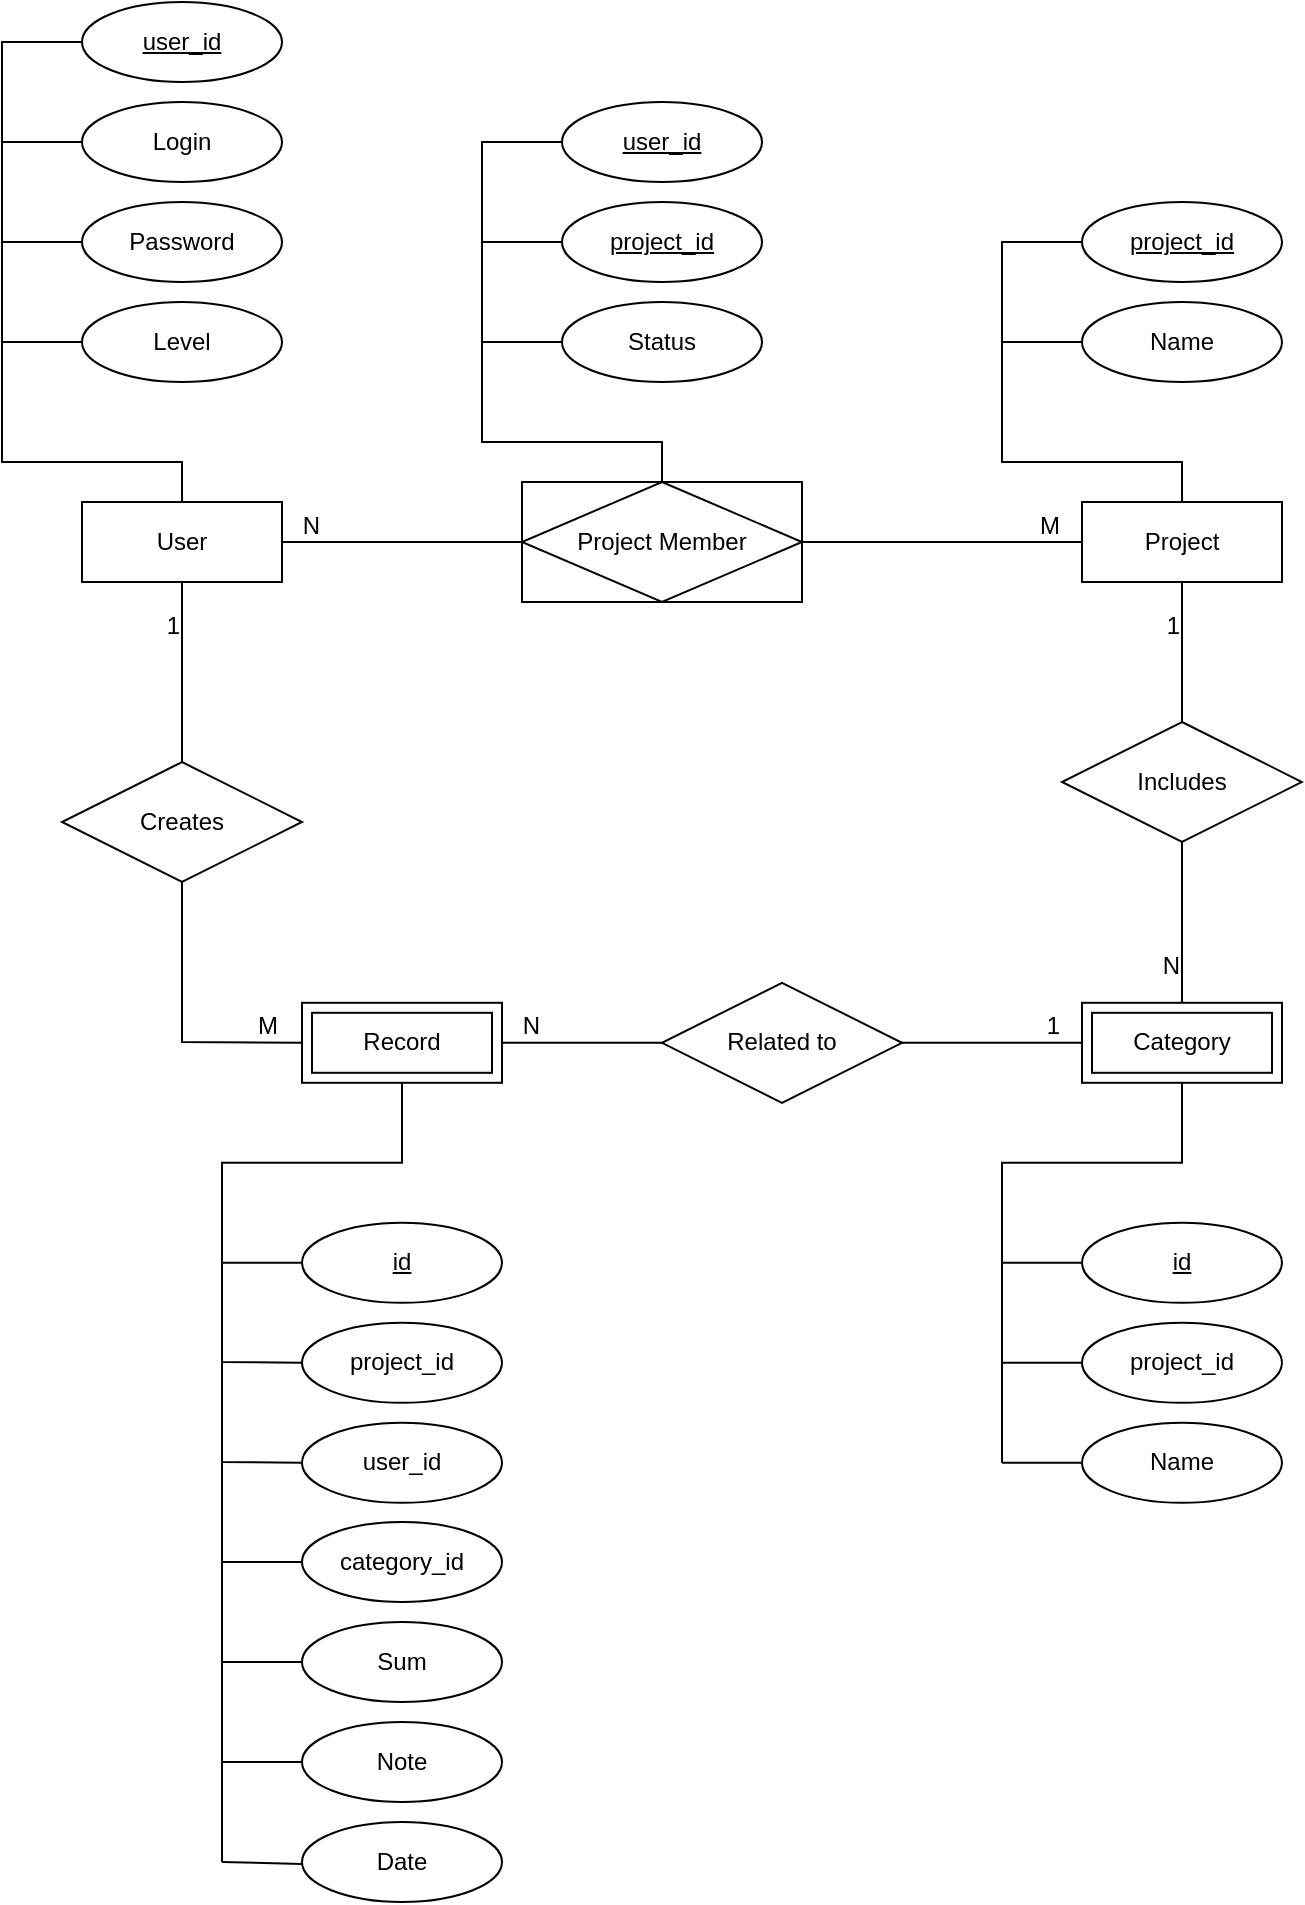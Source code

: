 <mxfile version="24.5.5" type="device">
  <diagram id="R2lEEEUBdFMjLlhIrx00" name="Page-1">
    <mxGraphModel dx="984" dy="1685" grid="1" gridSize="10" guides="1" tooltips="1" connect="1" arrows="1" fold="1" page="1" pageScale="1" pageWidth="850" pageHeight="1100" math="0" shadow="0" extFonts="Permanent Marker^https://fonts.googleapis.com/css?family=Permanent+Marker">
      <root>
        <mxCell id="0" />
        <mxCell id="1" parent="0" />
        <mxCell id="f0kvpbH76hxMQlUbmfYy-1" value="User" style="whiteSpace=wrap;html=1;align=center;" parent="1" vertex="1">
          <mxGeometry x="80" y="220" width="100" height="40" as="geometry" />
        </mxCell>
        <mxCell id="f0kvpbH76hxMQlUbmfYy-2" value="user_id" style="ellipse;whiteSpace=wrap;html=1;align=center;fontStyle=4;" parent="1" vertex="1">
          <mxGeometry x="80" y="-30" width="100" height="40" as="geometry" />
        </mxCell>
        <mxCell id="f0kvpbH76hxMQlUbmfYy-3" value="Login" style="ellipse;whiteSpace=wrap;html=1;align=center;" parent="1" vertex="1">
          <mxGeometry x="80" y="20" width="100" height="40" as="geometry" />
        </mxCell>
        <mxCell id="f0kvpbH76hxMQlUbmfYy-4" value="Password" style="ellipse;whiteSpace=wrap;html=1;align=center;" parent="1" vertex="1">
          <mxGeometry x="80" y="70" width="100" height="40" as="geometry" />
        </mxCell>
        <mxCell id="f0kvpbH76hxMQlUbmfYy-5" value="Project" style="whiteSpace=wrap;html=1;align=center;" parent="1" vertex="1">
          <mxGeometry x="580" y="220" width="100" height="40" as="geometry" />
        </mxCell>
        <mxCell id="f0kvpbH76hxMQlUbmfYy-6" value="project_id" style="ellipse;whiteSpace=wrap;html=1;align=center;fontStyle=4;" parent="1" vertex="1">
          <mxGeometry x="580" y="70" width="100" height="40" as="geometry" />
        </mxCell>
        <mxCell id="f0kvpbH76hxMQlUbmfYy-7" value="Name" style="ellipse;whiteSpace=wrap;html=1;align=center;" parent="1" vertex="1">
          <mxGeometry x="580" y="120" width="100" height="40" as="geometry" />
        </mxCell>
        <mxCell id="f0kvpbH76hxMQlUbmfYy-10" value="id" style="ellipse;whiteSpace=wrap;html=1;align=center;fontStyle=4;" parent="1" vertex="1">
          <mxGeometry x="580" y="580.4" width="100" height="40" as="geometry" />
        </mxCell>
        <mxCell id="f0kvpbH76hxMQlUbmfYy-12" value="Category" style="shape=ext;margin=3;double=1;whiteSpace=wrap;html=1;align=center;" parent="1" vertex="1">
          <mxGeometry x="580" y="470.4" width="100" height="40" as="geometry" />
        </mxCell>
        <mxCell id="f0kvpbH76hxMQlUbmfYy-14" value="Name" style="ellipse;whiteSpace=wrap;html=1;align=center;" parent="1" vertex="1">
          <mxGeometry x="580" y="680.4" width="100" height="40" as="geometry" />
        </mxCell>
        <mxCell id="f0kvpbH76hxMQlUbmfYy-15" value="Record" style="shape=ext;margin=3;double=1;whiteSpace=wrap;html=1;align=center;" parent="1" vertex="1">
          <mxGeometry x="190" y="470.4" width="100" height="40" as="geometry" />
        </mxCell>
        <mxCell id="f0kvpbH76hxMQlUbmfYy-19" value="Date" style="ellipse;whiteSpace=wrap;html=1;align=center;" parent="1" vertex="1">
          <mxGeometry x="190" y="880" width="100" height="40" as="geometry" />
        </mxCell>
        <mxCell id="f0kvpbH76hxMQlUbmfYy-20" value="id" style="ellipse;whiteSpace=wrap;html=1;align=center;fontStyle=4;" parent="1" vertex="1">
          <mxGeometry x="190" y="580.4" width="100" height="40" as="geometry" />
        </mxCell>
        <mxCell id="f0kvpbH76hxMQlUbmfYy-21" value="Note" style="ellipse;whiteSpace=wrap;html=1;align=center;" parent="1" vertex="1">
          <mxGeometry x="190" y="830" width="100" height="40" as="geometry" />
        </mxCell>
        <mxCell id="f0kvpbH76hxMQlUbmfYy-25" value="project_id" style="ellipse;whiteSpace=wrap;html=1;align=center;" parent="1" vertex="1">
          <mxGeometry x="190" y="630.4" width="100" height="40" as="geometry" />
        </mxCell>
        <mxCell id="f0kvpbH76hxMQlUbmfYy-27" value="category_id" style="ellipse;whiteSpace=wrap;html=1;align=center;" parent="1" vertex="1">
          <mxGeometry x="190" y="730" width="100" height="40" as="geometry" />
        </mxCell>
        <mxCell id="f0kvpbH76hxMQlUbmfYy-28" value="project_id" style="ellipse;whiteSpace=wrap;html=1;align=center;" parent="1" vertex="1">
          <mxGeometry x="580" y="630.4" width="100" height="40" as="geometry" />
        </mxCell>
        <mxCell id="f0kvpbH76hxMQlUbmfYy-29" value="Sum" style="ellipse;whiteSpace=wrap;html=1;align=center;" parent="1" vertex="1">
          <mxGeometry x="190" y="780" width="100" height="40" as="geometry" />
        </mxCell>
        <mxCell id="f0kvpbH76hxMQlUbmfYy-32" value="" style="endArrow=none;html=1;rounded=0;exitX=0.5;exitY=0;exitDx=0;exitDy=0;entryX=0;entryY=0.5;entryDx=0;entryDy=0;" parent="1" source="f0kvpbH76hxMQlUbmfYy-1" target="cFQnuXUXXruw5M6prXq7-3" edge="1">
          <mxGeometry width="50" height="50" relative="1" as="geometry">
            <mxPoint x="450" y="360" as="sourcePoint" />
            <mxPoint x="140" y="170" as="targetPoint" />
            <Array as="points">
              <mxPoint x="130" y="200" />
              <mxPoint x="40" y="200" />
              <mxPoint x="40" y="140" />
            </Array>
          </mxGeometry>
        </mxCell>
        <mxCell id="f0kvpbH76hxMQlUbmfYy-33" value="" style="endArrow=none;html=1;rounded=0;entryX=0;entryY=0.5;entryDx=0;entryDy=0;" parent="1" target="f0kvpbH76hxMQlUbmfYy-3" edge="1">
          <mxGeometry width="50" height="50" relative="1" as="geometry">
            <mxPoint x="40" y="90" as="sourcePoint" />
            <mxPoint x="500" y="260" as="targetPoint" />
            <Array as="points">
              <mxPoint x="40" y="40" />
            </Array>
          </mxGeometry>
        </mxCell>
        <mxCell id="f0kvpbH76hxMQlUbmfYy-34" value="" style="endArrow=none;html=1;rounded=0;entryX=0;entryY=0.5;entryDx=0;entryDy=0;" parent="1" target="f0kvpbH76hxMQlUbmfYy-2" edge="1">
          <mxGeometry width="50" height="50" relative="1" as="geometry">
            <mxPoint x="40" y="40" as="sourcePoint" />
            <mxPoint x="470" y="260" as="targetPoint" />
            <Array as="points">
              <mxPoint x="40" y="-10" />
            </Array>
          </mxGeometry>
        </mxCell>
        <mxCell id="f0kvpbH76hxMQlUbmfYy-37" value="" style="endArrow=none;html=1;rounded=0;exitX=0;exitY=0.5;exitDx=0;exitDy=0;entryX=0.5;entryY=0;entryDx=0;entryDy=0;" parent="1" source="f0kvpbH76hxMQlUbmfYy-7" target="f0kvpbH76hxMQlUbmfYy-5" edge="1">
          <mxGeometry width="50" height="50" relative="1" as="geometry">
            <mxPoint x="580" y="140" as="sourcePoint" />
            <mxPoint x="590" y="260" as="targetPoint" />
            <Array as="points">
              <mxPoint x="540" y="140" />
              <mxPoint x="540" y="200" />
              <mxPoint x="630" y="200" />
            </Array>
          </mxGeometry>
        </mxCell>
        <mxCell id="f0kvpbH76hxMQlUbmfYy-39" value="" style="endArrow=none;html=1;rounded=0;entryX=0;entryY=0.5;entryDx=0;entryDy=0;" parent="1" target="f0kvpbH76hxMQlUbmfYy-6" edge="1">
          <mxGeometry width="50" height="50" relative="1" as="geometry">
            <mxPoint x="540" y="140" as="sourcePoint" />
            <mxPoint x="590" y="90" as="targetPoint" />
            <Array as="points">
              <mxPoint x="540" y="90" />
            </Array>
          </mxGeometry>
        </mxCell>
        <mxCell id="f0kvpbH76hxMQlUbmfYy-43" value="" style="endArrow=none;html=1;rounded=0;entryX=0;entryY=0.5;entryDx=0;entryDy=0;" parent="1" target="f0kvpbH76hxMQlUbmfYy-28" edge="1">
          <mxGeometry width="50" height="50" relative="1" as="geometry">
            <mxPoint x="540" y="700.4" as="sourcePoint" />
            <mxPoint x="490" y="870.4" as="targetPoint" />
            <Array as="points">
              <mxPoint x="540" y="650.4" />
            </Array>
          </mxGeometry>
        </mxCell>
        <mxCell id="f0kvpbH76hxMQlUbmfYy-44" value="" style="endArrow=none;html=1;rounded=0;entryX=0;entryY=0.5;entryDx=0;entryDy=0;" parent="1" target="f0kvpbH76hxMQlUbmfYy-10" edge="1">
          <mxGeometry width="50" height="50" relative="1" as="geometry">
            <mxPoint x="540" y="650.4" as="sourcePoint" />
            <mxPoint x="580" y="600.4" as="targetPoint" />
            <Array as="points">
              <mxPoint x="540" y="600.4" />
            </Array>
          </mxGeometry>
        </mxCell>
        <mxCell id="f0kvpbH76hxMQlUbmfYy-46" value="Project Member" style="shape=associativeEntity;whiteSpace=wrap;html=1;align=center;" parent="1" vertex="1">
          <mxGeometry x="300" y="210" width="140" height="60" as="geometry" />
        </mxCell>
        <mxCell id="f0kvpbH76hxMQlUbmfYy-47" value="user_id" style="ellipse;whiteSpace=wrap;html=1;align=center;fontStyle=4;" parent="1" vertex="1">
          <mxGeometry x="320" y="20" width="100" height="40" as="geometry" />
        </mxCell>
        <mxCell id="f0kvpbH76hxMQlUbmfYy-48" value="project_id" style="ellipse;whiteSpace=wrap;html=1;align=center;fontStyle=4;" parent="1" vertex="1">
          <mxGeometry x="320" y="70" width="100" height="40" as="geometry" />
        </mxCell>
        <mxCell id="f0kvpbH76hxMQlUbmfYy-49" value="Status" style="ellipse;whiteSpace=wrap;html=1;align=center;" parent="1" vertex="1">
          <mxGeometry x="320" y="120" width="100" height="40" as="geometry" />
        </mxCell>
        <mxCell id="f0kvpbH76hxMQlUbmfYy-50" value="" style="endArrow=none;html=1;rounded=0;entryX=0;entryY=0.5;entryDx=0;entryDy=0;" parent="1" target="f0kvpbH76hxMQlUbmfYy-47" edge="1">
          <mxGeometry width="50" height="50" relative="1" as="geometry">
            <mxPoint x="280" y="90" as="sourcePoint" />
            <mxPoint x="320" y="40" as="targetPoint" />
            <Array as="points">
              <mxPoint x="280" y="40" />
            </Array>
          </mxGeometry>
        </mxCell>
        <mxCell id="f0kvpbH76hxMQlUbmfYy-51" value="" style="endArrow=none;html=1;rounded=0;entryX=0;entryY=0.5;entryDx=0;entryDy=0;" parent="1" edge="1">
          <mxGeometry width="50" height="50" relative="1" as="geometry">
            <mxPoint x="280" y="140" as="sourcePoint" />
            <mxPoint x="320" y="90" as="targetPoint" />
            <Array as="points">
              <mxPoint x="280" y="90" />
            </Array>
          </mxGeometry>
        </mxCell>
        <mxCell id="f0kvpbH76hxMQlUbmfYy-54" value="" style="endArrow=none;html=1;rounded=0;entryX=0;entryY=0.5;entryDx=0;entryDy=0;exitX=0;exitY=0.5;exitDx=0;exitDy=0;" parent="1" target="f0kvpbH76hxMQlUbmfYy-20" edge="1" source="f0kvpbH76hxMQlUbmfYy-25">
          <mxGeometry width="50" height="50" relative="1" as="geometry">
            <mxPoint x="150" y="650.4" as="sourcePoint" />
            <mxPoint x="190" y="600.4" as="targetPoint" />
            <Array as="points">
              <mxPoint x="150" y="650" />
              <mxPoint x="150" y="600.4" />
            </Array>
          </mxGeometry>
        </mxCell>
        <mxCell id="f0kvpbH76hxMQlUbmfYy-55" value="" style="endArrow=none;html=1;rounded=0;exitX=0;exitY=0.5;exitDx=0;exitDy=0;" parent="1" edge="1" source="jWHhUWxEjsit__mnRYya-1">
          <mxGeometry width="50" height="50" relative="1" as="geometry">
            <mxPoint x="150" y="700.4" as="sourcePoint" />
            <mxPoint x="150" y="650" as="targetPoint" />
            <Array as="points">
              <mxPoint x="150" y="700" />
              <mxPoint x="150" y="650.4" />
            </Array>
          </mxGeometry>
        </mxCell>
        <mxCell id="f0kvpbH76hxMQlUbmfYy-56" value="" style="endArrow=none;html=1;rounded=0;entryX=0;entryY=0.5;entryDx=0;entryDy=0;" parent="1" target="f0kvpbH76hxMQlUbmfYy-27" edge="1">
          <mxGeometry width="50" height="50" relative="1" as="geometry">
            <mxPoint x="150" y="800" as="sourcePoint" />
            <mxPoint x="190" y="750" as="targetPoint" />
            <Array as="points">
              <mxPoint x="150" y="750" />
            </Array>
          </mxGeometry>
        </mxCell>
        <mxCell id="f0kvpbH76hxMQlUbmfYy-57" value="" style="endArrow=none;html=1;rounded=0;entryX=0;entryY=0.5;entryDx=0;entryDy=0;" parent="1" target="f0kvpbH76hxMQlUbmfYy-29" edge="1">
          <mxGeometry width="50" height="50" relative="1" as="geometry">
            <mxPoint x="150" y="850" as="sourcePoint" />
            <mxPoint x="190" y="800" as="targetPoint" />
            <Array as="points">
              <mxPoint x="150" y="800" />
            </Array>
          </mxGeometry>
        </mxCell>
        <mxCell id="f0kvpbH76hxMQlUbmfYy-58" value="" style="endArrow=none;html=1;rounded=0;entryX=0;entryY=0.5;entryDx=0;entryDy=0;" parent="1" target="f0kvpbH76hxMQlUbmfYy-21" edge="1">
          <mxGeometry width="50" height="50" relative="1" as="geometry">
            <mxPoint x="150" y="900" as="sourcePoint" />
            <mxPoint x="190" y="850" as="targetPoint" />
            <Array as="points">
              <mxPoint x="150" y="850" />
            </Array>
          </mxGeometry>
        </mxCell>
        <mxCell id="f0kvpbH76hxMQlUbmfYy-59" value="" style="endArrow=none;html=1;rounded=0;entryX=0;entryY=0.5;entryDx=0;entryDy=0;" parent="1" edge="1">
          <mxGeometry width="50" height="50" relative="1" as="geometry">
            <mxPoint x="150" y="900" as="sourcePoint" />
            <mxPoint x="190" y="901" as="targetPoint" />
            <Array as="points">
              <mxPoint x="150" y="900" />
            </Array>
          </mxGeometry>
        </mxCell>
        <mxCell id="f0kvpbH76hxMQlUbmfYy-60" value="" style="endArrow=none;html=1;rounded=0;entryX=0.5;entryY=1;entryDx=0;entryDy=0;" parent="1" target="f0kvpbH76hxMQlUbmfYy-15" edge="1">
          <mxGeometry width="50" height="50" relative="1" as="geometry">
            <mxPoint x="150" y="600.4" as="sourcePoint" />
            <mxPoint x="190" y="550.4" as="targetPoint" />
            <Array as="points">
              <mxPoint x="150" y="550.4" />
              <mxPoint x="240" y="550.4" />
            </Array>
          </mxGeometry>
        </mxCell>
        <mxCell id="f0kvpbH76hxMQlUbmfYy-61" value="" style="endArrow=none;html=1;rounded=0;entryX=1;entryY=0.5;entryDx=0;entryDy=0;exitX=0;exitY=0.5;exitDx=0;exitDy=0;" parent="1" source="f0kvpbH76hxMQlUbmfYy-46" target="f0kvpbH76hxMQlUbmfYy-1" edge="1">
          <mxGeometry relative="1" as="geometry">
            <mxPoint x="380" y="400" as="sourcePoint" />
            <mxPoint x="540" y="400" as="targetPoint" />
            <Array as="points">
              <mxPoint x="210" y="240" />
            </Array>
          </mxGeometry>
        </mxCell>
        <mxCell id="f0kvpbH76hxMQlUbmfYy-62" value="N" style="resizable=0;html=1;whiteSpace=wrap;align=right;verticalAlign=bottom;" parent="f0kvpbH76hxMQlUbmfYy-61" connectable="0" vertex="1">
          <mxGeometry x="1" relative="1" as="geometry">
            <mxPoint x="20" as="offset" />
          </mxGeometry>
        </mxCell>
        <mxCell id="f0kvpbH76hxMQlUbmfYy-63" value="" style="endArrow=none;html=1;rounded=0;exitX=1;exitY=0.5;exitDx=0;exitDy=0;entryX=0;entryY=0.5;entryDx=0;entryDy=0;" parent="1" source="f0kvpbH76hxMQlUbmfYy-46" target="f0kvpbH76hxMQlUbmfYy-5" edge="1">
          <mxGeometry relative="1" as="geometry">
            <mxPoint x="420" y="400" as="sourcePoint" />
            <mxPoint x="580" y="400" as="targetPoint" />
            <Array as="points">
              <mxPoint x="500" y="240" />
            </Array>
          </mxGeometry>
        </mxCell>
        <mxCell id="f0kvpbH76hxMQlUbmfYy-64" value="M" style="resizable=0;html=1;whiteSpace=wrap;align=right;verticalAlign=bottom;" parent="f0kvpbH76hxMQlUbmfYy-63" connectable="0" vertex="1">
          <mxGeometry x="1" relative="1" as="geometry">
            <mxPoint x="-10" as="offset" />
          </mxGeometry>
        </mxCell>
        <mxCell id="f0kvpbH76hxMQlUbmfYy-65" value="Includes" style="shape=rhombus;perimeter=rhombusPerimeter;whiteSpace=wrap;html=1;align=center;" parent="1" vertex="1">
          <mxGeometry x="570" y="330" width="120" height="60" as="geometry" />
        </mxCell>
        <mxCell id="f0kvpbH76hxMQlUbmfYy-66" value="" style="endArrow=none;html=1;rounded=0;entryX=0.5;entryY=0;entryDx=0;entryDy=0;exitX=0.5;exitY=1;exitDx=0;exitDy=0;" parent="1" source="f0kvpbH76hxMQlUbmfYy-65" target="f0kvpbH76hxMQlUbmfYy-12" edge="1">
          <mxGeometry relative="1" as="geometry">
            <mxPoint x="580" y="390" as="sourcePoint" />
            <mxPoint x="460" y="760" as="targetPoint" />
            <Array as="points" />
          </mxGeometry>
        </mxCell>
        <mxCell id="f0kvpbH76hxMQlUbmfYy-67" value="N" style="resizable=0;html=1;whiteSpace=wrap;align=right;verticalAlign=bottom;" parent="f0kvpbH76hxMQlUbmfYy-66" connectable="0" vertex="1">
          <mxGeometry x="1" relative="1" as="geometry">
            <mxPoint y="-10" as="offset" />
          </mxGeometry>
        </mxCell>
        <mxCell id="f0kvpbH76hxMQlUbmfYy-70" value="" style="endArrow=none;html=1;rounded=0;exitX=0.5;exitY=0;exitDx=0;exitDy=0;entryX=0.5;entryY=1;entryDx=0;entryDy=0;" parent="1" source="f0kvpbH76hxMQlUbmfYy-65" target="f0kvpbH76hxMQlUbmfYy-5" edge="1">
          <mxGeometry relative="1" as="geometry">
            <mxPoint x="810" y="269.5" as="sourcePoint" />
            <mxPoint x="810" y="340" as="targetPoint" />
          </mxGeometry>
        </mxCell>
        <mxCell id="f0kvpbH76hxMQlUbmfYy-71" value="1" style="resizable=0;html=1;whiteSpace=wrap;align=right;verticalAlign=bottom;" parent="f0kvpbH76hxMQlUbmfYy-70" connectable="0" vertex="1">
          <mxGeometry x="1" relative="1" as="geometry">
            <mxPoint y="30" as="offset" />
          </mxGeometry>
        </mxCell>
        <mxCell id="f0kvpbH76hxMQlUbmfYy-72" value="" style="endArrow=none;html=1;rounded=0;entryX=0;entryY=0.5;entryDx=0;entryDy=0;" parent="1" source="f0kvpbH76hxMQlUbmfYy-46" target="f0kvpbH76hxMQlUbmfYy-49" edge="1">
          <mxGeometry width="50" height="50" relative="1" as="geometry">
            <mxPoint x="370" y="210" as="sourcePoint" />
            <mxPoint x="320" y="140" as="targetPoint" />
            <Array as="points">
              <mxPoint x="370" y="190" />
              <mxPoint x="280" y="190" />
              <mxPoint x="280" y="140" />
            </Array>
          </mxGeometry>
        </mxCell>
        <mxCell id="f0kvpbH76hxMQlUbmfYy-73" value="" style="endArrow=none;html=1;rounded=0;" parent="1" target="f0kvpbH76hxMQlUbmfYy-12" edge="1">
          <mxGeometry width="50" height="50" relative="1" as="geometry">
            <mxPoint x="540" y="600.4" as="sourcePoint" />
            <mxPoint x="630" y="510.4" as="targetPoint" />
            <Array as="points">
              <mxPoint x="540" y="550.4" />
              <mxPoint x="630" y="550.4" />
            </Array>
          </mxGeometry>
        </mxCell>
        <mxCell id="f0kvpbH76hxMQlUbmfYy-74" value="" style="endArrow=none;html=1;rounded=0;entryX=0;entryY=0.5;entryDx=0;entryDy=0;" parent="1" target="f0kvpbH76hxMQlUbmfYy-14" edge="1">
          <mxGeometry width="50" height="50" relative="1" as="geometry">
            <mxPoint x="540" y="700.4" as="sourcePoint" />
            <mxPoint x="580" y="700.4" as="targetPoint" />
            <Array as="points">
              <mxPoint x="540" y="700.4" />
            </Array>
          </mxGeometry>
        </mxCell>
        <mxCell id="f0kvpbH76hxMQlUbmfYy-75" value="Creates" style="shape=rhombus;perimeter=rhombusPerimeter;whiteSpace=wrap;html=1;align=center;" parent="1" vertex="1">
          <mxGeometry x="70" y="350" width="120" height="60" as="geometry" />
        </mxCell>
        <mxCell id="f0kvpbH76hxMQlUbmfYy-76" value="" style="endArrow=none;html=1;rounded=0;entryX=0.5;entryY=1;entryDx=0;entryDy=0;exitX=0.5;exitY=0;exitDx=0;exitDy=0;" parent="1" source="f0kvpbH76hxMQlUbmfYy-75" target="f0kvpbH76hxMQlUbmfYy-1" edge="1">
          <mxGeometry relative="1" as="geometry">
            <mxPoint x="410" y="570" as="sourcePoint" />
            <mxPoint x="570" y="570" as="targetPoint" />
          </mxGeometry>
        </mxCell>
        <mxCell id="f0kvpbH76hxMQlUbmfYy-77" value="1" style="resizable=0;html=1;whiteSpace=wrap;align=right;verticalAlign=bottom;" parent="f0kvpbH76hxMQlUbmfYy-76" connectable="0" vertex="1">
          <mxGeometry x="1" relative="1" as="geometry">
            <mxPoint y="30" as="offset" />
          </mxGeometry>
        </mxCell>
        <mxCell id="f0kvpbH76hxMQlUbmfYy-78" value="" style="endArrow=none;html=1;rounded=0;exitX=0.5;exitY=1;exitDx=0;exitDy=0;entryX=0;entryY=0.5;entryDx=0;entryDy=0;" parent="1" source="f0kvpbH76hxMQlUbmfYy-75" target="f0kvpbH76hxMQlUbmfYy-15" edge="1">
          <mxGeometry relative="1" as="geometry">
            <mxPoint x="410" y="590" as="sourcePoint" />
            <mxPoint x="570" y="590" as="targetPoint" />
            <Array as="points">
              <mxPoint x="130" y="490" />
            </Array>
          </mxGeometry>
        </mxCell>
        <mxCell id="f0kvpbH76hxMQlUbmfYy-79" value="M" style="resizable=0;html=1;whiteSpace=wrap;align=right;verticalAlign=bottom;" parent="f0kvpbH76hxMQlUbmfYy-78" connectable="0" vertex="1">
          <mxGeometry x="1" relative="1" as="geometry">
            <mxPoint x="-10" as="offset" />
          </mxGeometry>
        </mxCell>
        <mxCell id="f0kvpbH76hxMQlUbmfYy-80" value="Related to" style="shape=rhombus;perimeter=rhombusPerimeter;whiteSpace=wrap;html=1;align=center;" parent="1" vertex="1">
          <mxGeometry x="370" y="460.4" width="120" height="60" as="geometry" />
        </mxCell>
        <mxCell id="f0kvpbH76hxMQlUbmfYy-81" value="" style="endArrow=none;html=1;rounded=0;entryX=1;entryY=0.5;entryDx=0;entryDy=0;exitX=0;exitY=0.5;exitDx=0;exitDy=0;" parent="1" source="f0kvpbH76hxMQlUbmfYy-80" target="f0kvpbH76hxMQlUbmfYy-15" edge="1">
          <mxGeometry relative="1" as="geometry">
            <mxPoint x="420" y="560" as="sourcePoint" />
            <mxPoint x="580" y="560" as="targetPoint" />
          </mxGeometry>
        </mxCell>
        <mxCell id="f0kvpbH76hxMQlUbmfYy-82" value="N" style="resizable=0;html=1;whiteSpace=wrap;align=right;verticalAlign=bottom;" parent="f0kvpbH76hxMQlUbmfYy-81" connectable="0" vertex="1">
          <mxGeometry x="1" relative="1" as="geometry">
            <mxPoint x="20" as="offset" />
          </mxGeometry>
        </mxCell>
        <mxCell id="f0kvpbH76hxMQlUbmfYy-83" value="" style="endArrow=none;html=1;rounded=0;entryX=0;entryY=0.5;entryDx=0;entryDy=0;exitX=1;exitY=0.5;exitDx=0;exitDy=0;" parent="1" source="f0kvpbH76hxMQlUbmfYy-80" target="f0kvpbH76hxMQlUbmfYy-12" edge="1">
          <mxGeometry relative="1" as="geometry">
            <mxPoint x="510" y="520" as="sourcePoint" />
            <mxPoint x="570" y="489.9" as="targetPoint" />
          </mxGeometry>
        </mxCell>
        <mxCell id="f0kvpbH76hxMQlUbmfYy-84" value="1" style="resizable=0;html=1;whiteSpace=wrap;align=right;verticalAlign=bottom;" parent="f0kvpbH76hxMQlUbmfYy-83" connectable="0" vertex="1">
          <mxGeometry x="1" relative="1" as="geometry">
            <mxPoint x="-10" as="offset" />
          </mxGeometry>
        </mxCell>
        <mxCell id="cFQnuXUXXruw5M6prXq7-3" value="Level" style="ellipse;whiteSpace=wrap;html=1;align=center;" parent="1" vertex="1">
          <mxGeometry x="80" y="120" width="100" height="40" as="geometry" />
        </mxCell>
        <mxCell id="cFQnuXUXXruw5M6prXq7-4" value="" style="endArrow=none;html=1;rounded=0;entryX=0;entryY=0.5;entryDx=0;entryDy=0;" parent="1" edge="1">
          <mxGeometry width="50" height="50" relative="1" as="geometry">
            <mxPoint x="40" y="140" as="sourcePoint" />
            <mxPoint x="80" y="90" as="targetPoint" />
            <Array as="points">
              <mxPoint x="40" y="90" />
            </Array>
          </mxGeometry>
        </mxCell>
        <mxCell id="jWHhUWxEjsit__mnRYya-1" value="user_id" style="ellipse;whiteSpace=wrap;html=1;align=center;" vertex="1" parent="1">
          <mxGeometry x="190" y="680.4" width="100" height="40" as="geometry" />
        </mxCell>
        <mxCell id="jWHhUWxEjsit__mnRYya-2" value="" style="endArrow=none;html=1;rounded=0;" edge="1" parent="1">
          <mxGeometry width="50" height="50" relative="1" as="geometry">
            <mxPoint x="150" y="750" as="sourcePoint" />
            <mxPoint x="150" y="700" as="targetPoint" />
            <Array as="points">
              <mxPoint x="150" y="750" />
              <mxPoint x="150" y="700.4" />
            </Array>
          </mxGeometry>
        </mxCell>
      </root>
    </mxGraphModel>
  </diagram>
</mxfile>
